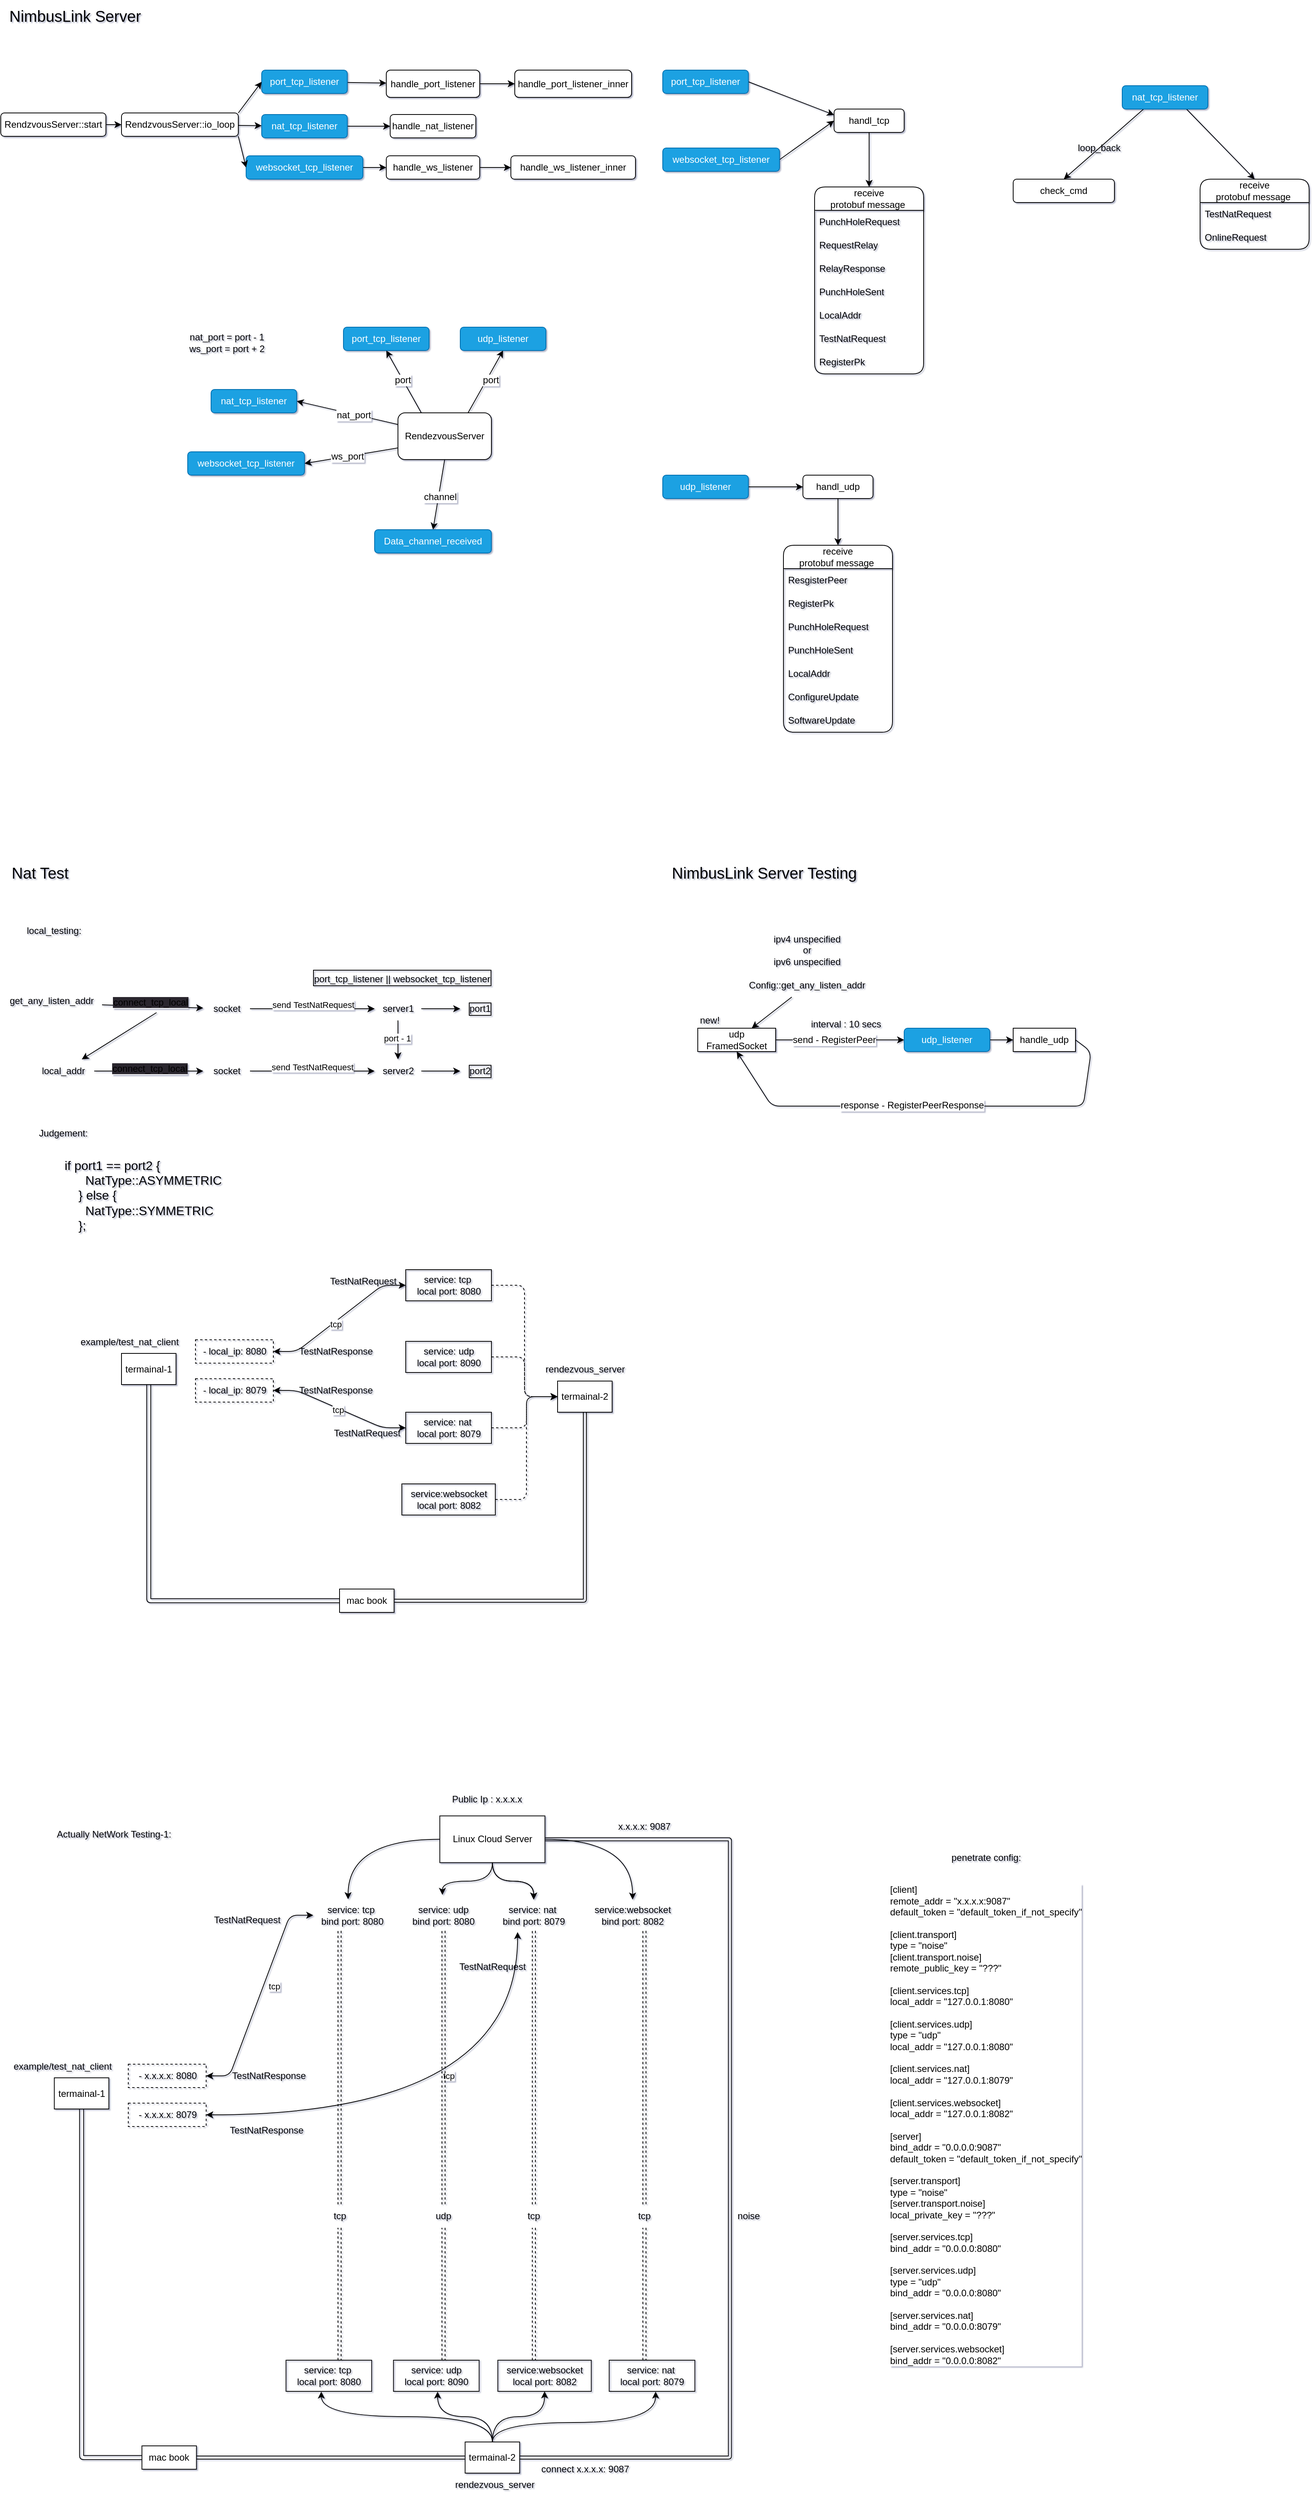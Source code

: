 <mxfile>
    <diagram id="CifqkpbgfaliPy87GQXu" name="Page-1">
        <mxGraphModel dx="602" dy="309" grid="1" gridSize="10" guides="1" tooltips="1" connect="1" arrows="1" fold="1" page="1" pageScale="1" pageWidth="850" pageHeight="1100" background="none" math="0" shadow="1">
            <root>
                <mxCell id="0"/>
                <mxCell id="1" parent="0"/>
                <mxCell id="72" style="edgeStyle=none;html=1;exitX=1;exitY=0.5;exitDx=0;exitDy=0;entryX=0;entryY=0.25;entryDx=0;entryDy=0;rounded=1;" parent="1" source="2" target="71" edge="1">
                    <mxGeometry relative="1" as="geometry"/>
                </mxCell>
                <mxCell id="2" value="port_tcp_listener" style="rounded=1;whiteSpace=wrap;html=1;fillColor=#1ba1e2;fontColor=#ffffff;strokeColor=#006EAF;" parent="1" vertex="1">
                    <mxGeometry x="850" y="90" width="110" height="30" as="geometry"/>
                </mxCell>
                <mxCell id="4" value="NimbusLink Server" style="text;html=1;align=center;verticalAlign=middle;resizable=0;points=[];autosize=1;strokeColor=none;fillColor=none;rounded=1;fontSize=20;" parent="1" vertex="1">
                    <mxGeometry width="190" height="40" as="geometry"/>
                </mxCell>
                <mxCell id="29" value="" style="edgeStyle=none;html=1;entryX=0.5;entryY=0;entryDx=0;entryDy=0;exitX=0.75;exitY=1;exitDx=0;exitDy=0;rounded=1;" parent="1" source="5" target="20" edge="1">
                    <mxGeometry relative="1" as="geometry">
                        <mxPoint x="1520" y="150" as="sourcePoint"/>
                    </mxGeometry>
                </mxCell>
                <mxCell id="103" style="edgeStyle=none;html=1;exitX=0.25;exitY=1;exitDx=0;exitDy=0;entryX=0.5;entryY=0;entryDx=0;entryDy=0;rounded=1;" parent="1" source="5" target="102" edge="1">
                    <mxGeometry relative="1" as="geometry"/>
                </mxCell>
                <mxCell id="5" value="nat_tcp_listener" style="rounded=1;whiteSpace=wrap;html=1;fillColor=#1ba1e2;fontColor=#ffffff;strokeColor=#006EAF;" parent="1" vertex="1">
                    <mxGeometry x="1440" y="110" width="110" height="30" as="geometry"/>
                </mxCell>
                <mxCell id="73" style="edgeStyle=none;html=1;exitX=1;exitY=0.5;exitDx=0;exitDy=0;entryX=0;entryY=0.5;entryDx=0;entryDy=0;rounded=1;" parent="1" source="6" target="71" edge="1">
                    <mxGeometry relative="1" as="geometry"/>
                </mxCell>
                <mxCell id="6" value="websocket_tcp_listener" style="rounded=1;whiteSpace=wrap;html=1;fillColor=#1ba1e2;fontColor=#ffffff;strokeColor=#006EAF;" parent="1" vertex="1">
                    <mxGeometry x="850" y="190" width="150" height="30" as="geometry"/>
                </mxCell>
                <mxCell id="20" value="receive&lt;br&gt;protobuf message&amp;nbsp;" style="swimlane;fontStyle=0;childLayout=stackLayout;horizontal=1;startSize=30;horizontalStack=0;resizeParent=1;resizeParentMax=0;resizeLast=0;collapsible=1;marginBottom=0;whiteSpace=wrap;html=1;rounded=1;" parent="1" vertex="1">
                    <mxGeometry x="1540" y="230" width="140" height="90" as="geometry"/>
                </mxCell>
                <mxCell id="21" value="TestNatRequest" style="text;strokeColor=none;fillColor=none;align=left;verticalAlign=middle;spacingLeft=4;spacingRight=4;overflow=hidden;points=[[0,0.5],[1,0.5]];portConstraint=eastwest;rotatable=0;whiteSpace=wrap;html=1;rounded=1;" parent="20" vertex="1">
                    <mxGeometry y="30" width="140" height="30" as="geometry"/>
                </mxCell>
                <mxCell id="22" value="OnlineRequest" style="text;strokeColor=none;fillColor=none;align=left;verticalAlign=middle;spacingLeft=4;spacingRight=4;overflow=hidden;points=[[0,0.5],[1,0.5]];portConstraint=eastwest;rotatable=0;whiteSpace=wrap;html=1;rounded=1;" parent="20" vertex="1">
                    <mxGeometry y="60" width="140" height="30" as="geometry"/>
                </mxCell>
                <mxCell id="34" value="" style="edgeStyle=none;html=1;rounded=1;" parent="1" source="32" target="33" edge="1">
                    <mxGeometry relative="1" as="geometry"/>
                </mxCell>
                <mxCell id="32" value="port_tcp_listener" style="rounded=1;whiteSpace=wrap;html=1;fillColor=#1ba1e2;fontColor=#ffffff;strokeColor=#006EAF;" parent="1" vertex="1">
                    <mxGeometry x="335" y="90" width="110" height="30" as="geometry"/>
                </mxCell>
                <mxCell id="52" value="" style="edgeStyle=none;html=1;fontSize=15;rounded=1;" parent="1" source="33" target="50" edge="1">
                    <mxGeometry relative="1" as="geometry"/>
                </mxCell>
                <mxCell id="33" value="handle_port_listener" style="whiteSpace=wrap;html=1;rounded=1;" parent="1" vertex="1">
                    <mxGeometry x="495" y="90" width="120" height="35" as="geometry"/>
                </mxCell>
                <mxCell id="42" style="edgeStyle=none;html=1;exitX=0;exitY=0.25;exitDx=0;exitDy=0;entryX=1;entryY=0.5;entryDx=0;entryDy=0;rounded=1;" parent="1" source="36" target="39" edge="1">
                    <mxGeometry relative="1" as="geometry"/>
                </mxCell>
                <mxCell id="148" value="nat_port" style="edgeLabel;html=1;align=center;verticalAlign=middle;resizable=0;points=[];fontSize=12;" parent="42" vertex="1" connectable="0">
                    <mxGeometry x="-0.12" y="1" relative="1" as="geometry">
                        <mxPoint as="offset"/>
                    </mxGeometry>
                </mxCell>
                <mxCell id="43" style="edgeStyle=none;html=1;exitX=0.25;exitY=0;exitDx=0;exitDy=0;entryX=0.5;entryY=1;entryDx=0;entryDy=0;rounded=1;" parent="1" source="36" target="37" edge="1">
                    <mxGeometry relative="1" as="geometry"/>
                </mxCell>
                <mxCell id="149" value="port" style="edgeLabel;html=1;align=center;verticalAlign=middle;resizable=0;points=[];fontSize=12;" parent="43" vertex="1" connectable="0">
                    <mxGeometry x="0.07" relative="1" as="geometry">
                        <mxPoint as="offset"/>
                    </mxGeometry>
                </mxCell>
                <mxCell id="44" style="edgeStyle=none;html=1;exitX=0;exitY=0.75;exitDx=0;exitDy=0;entryX=1;entryY=0.5;entryDx=0;entryDy=0;rounded=1;" parent="1" source="36" target="38" edge="1">
                    <mxGeometry relative="1" as="geometry"/>
                </mxCell>
                <mxCell id="150" value="ws_port" style="edgeLabel;html=1;align=center;verticalAlign=middle;resizable=0;points=[];fontSize=12;" parent="44" vertex="1" connectable="0">
                    <mxGeometry x="0.083" relative="1" as="geometry">
                        <mxPoint as="offset"/>
                    </mxGeometry>
                </mxCell>
                <mxCell id="45" style="edgeStyle=none;html=1;exitX=0.75;exitY=0;exitDx=0;exitDy=0;entryX=0.5;entryY=1;entryDx=0;entryDy=0;rounded=1;" parent="1" source="36" target="40" edge="1">
                    <mxGeometry relative="1" as="geometry"/>
                </mxCell>
                <mxCell id="151" value="port" style="edgeLabel;html=1;align=center;verticalAlign=middle;resizable=0;points=[];fontSize=12;" parent="45" vertex="1" connectable="0">
                    <mxGeometry x="0.115" y="-4" relative="1" as="geometry">
                        <mxPoint as="offset"/>
                    </mxGeometry>
                </mxCell>
                <mxCell id="46" style="edgeStyle=none;html=1;exitX=0.5;exitY=1;exitDx=0;exitDy=0;entryX=0.5;entryY=0;entryDx=0;entryDy=0;rounded=1;" parent="1" source="36" target="41" edge="1">
                    <mxGeometry relative="1" as="geometry"/>
                </mxCell>
                <mxCell id="152" value="channel" style="edgeLabel;html=1;align=center;verticalAlign=middle;resizable=0;points=[];fontSize=12;" parent="46" vertex="1" connectable="0">
                    <mxGeometry x="0.05" y="2" relative="1" as="geometry">
                        <mxPoint as="offset"/>
                    </mxGeometry>
                </mxCell>
                <mxCell id="36" value="RendezvousServer" style="whiteSpace=wrap;html=1;rounded=1;" parent="1" vertex="1">
                    <mxGeometry x="510" y="530" width="120" height="60" as="geometry"/>
                </mxCell>
                <mxCell id="37" value="port_tcp_listener" style="rounded=1;whiteSpace=wrap;html=1;fillColor=#1ba1e2;fontColor=#ffffff;strokeColor=#006EAF;" parent="1" vertex="1">
                    <mxGeometry x="440" y="420" width="110" height="30" as="geometry"/>
                </mxCell>
                <mxCell id="38" value="websocket_tcp_listener" style="rounded=1;whiteSpace=wrap;html=1;fillColor=#1ba1e2;fontColor=#ffffff;strokeColor=#006EAF;" parent="1" vertex="1">
                    <mxGeometry x="240" y="580" width="150" height="30" as="geometry"/>
                </mxCell>
                <mxCell id="39" value="nat_tcp_listener" style="rounded=1;whiteSpace=wrap;html=1;fillColor=#1ba1e2;fontColor=#ffffff;strokeColor=#006EAF;" parent="1" vertex="1">
                    <mxGeometry x="270" y="500" width="110" height="30" as="geometry"/>
                </mxCell>
                <mxCell id="40" value="udp_listener" style="rounded=1;whiteSpace=wrap;html=1;fillColor=#1ba1e2;fontColor=#ffffff;strokeColor=#006EAF;" parent="1" vertex="1">
                    <mxGeometry x="590" y="420" width="110" height="30" as="geometry"/>
                </mxCell>
                <mxCell id="41" value="Data_channel_received" style="whiteSpace=wrap;html=1;fillColor=#1ba1e2;fontColor=#ffffff;strokeColor=#006EAF;rounded=1;" parent="1" vertex="1">
                    <mxGeometry x="480" y="680" width="150" height="30" as="geometry"/>
                </mxCell>
                <mxCell id="50" value="handle_port_listener_inner" style="whiteSpace=wrap;html=1;rounded=1;" parent="1" vertex="1">
                    <mxGeometry x="660" y="90" width="150" height="35" as="geometry"/>
                </mxCell>
                <mxCell id="69" value="" style="edgeStyle=none;html=1;rounded=1;" parent="1" source="55" target="67" edge="1">
                    <mxGeometry relative="1" as="geometry"/>
                </mxCell>
                <mxCell id="55" value="websocket_tcp_listener" style="rounded=1;whiteSpace=wrap;html=1;fillColor=#1ba1e2;fontColor=#ffffff;strokeColor=#006EAF;" parent="1" vertex="1">
                    <mxGeometry x="315" y="200" width="150" height="30" as="geometry"/>
                </mxCell>
                <mxCell id="66" value="" style="edgeStyle=none;html=1;rounded=1;" parent="1" source="56" target="65" edge="1">
                    <mxGeometry relative="1" as="geometry"/>
                </mxCell>
                <mxCell id="56" value="nat_tcp_listener" style="rounded=1;whiteSpace=wrap;html=1;fillColor=#1ba1e2;fontColor=#ffffff;strokeColor=#006EAF;" parent="1" vertex="1">
                    <mxGeometry x="335" y="147" width="110" height="30" as="geometry"/>
                </mxCell>
                <mxCell id="60" value="" style="edgeStyle=none;html=1;rounded=1;" parent="1" source="57" target="56" edge="1">
                    <mxGeometry relative="1" as="geometry"/>
                </mxCell>
                <mxCell id="62" style="edgeStyle=none;html=1;exitX=1;exitY=0;exitDx=0;exitDy=0;entryX=0;entryY=0.5;entryDx=0;entryDy=0;rounded=1;" parent="1" source="57" target="32" edge="1">
                    <mxGeometry relative="1" as="geometry"/>
                </mxCell>
                <mxCell id="63" style="edgeStyle=none;html=1;exitX=1;exitY=1;exitDx=0;exitDy=0;entryX=0;entryY=0.5;entryDx=0;entryDy=0;rounded=1;" parent="1" source="57" target="55" edge="1">
                    <mxGeometry relative="1" as="geometry"/>
                </mxCell>
                <mxCell id="57" value="RendzvousServer::io_loop" style="rounded=1;whiteSpace=wrap;html=1;" parent="1" vertex="1">
                    <mxGeometry x="155" y="145" width="150" height="30" as="geometry"/>
                </mxCell>
                <mxCell id="59" value="" style="edgeStyle=none;html=1;rounded=1;" parent="1" source="58" target="57" edge="1">
                    <mxGeometry relative="1" as="geometry"/>
                </mxCell>
                <mxCell id="58" value="RendzvousServer::start" style="rounded=1;whiteSpace=wrap;html=1;" parent="1" vertex="1">
                    <mxGeometry y="145" width="135" height="30" as="geometry"/>
                </mxCell>
                <mxCell id="65" value="handle_nat_listener" style="rounded=1;whiteSpace=wrap;html=1;" parent="1" vertex="1">
                    <mxGeometry x="500" y="147" width="110" height="30" as="geometry"/>
                </mxCell>
                <mxCell id="70" value="" style="edgeStyle=none;html=1;rounded=1;" parent="1" source="67" target="68" edge="1">
                    <mxGeometry relative="1" as="geometry"/>
                </mxCell>
                <mxCell id="67" value="handle_ws_listener" style="rounded=1;whiteSpace=wrap;html=1;" parent="1" vertex="1">
                    <mxGeometry x="495" y="200" width="120" height="30" as="geometry"/>
                </mxCell>
                <mxCell id="68" value="handle_ws_listener_inner" style="rounded=1;whiteSpace=wrap;html=1;" parent="1" vertex="1">
                    <mxGeometry x="655" y="200" width="160" height="30" as="geometry"/>
                </mxCell>
                <mxCell id="78" value="" style="edgeStyle=none;html=1;entryX=0.5;entryY=0;entryDx=0;entryDy=0;rounded=1;" parent="1" source="71" target="74" edge="1">
                    <mxGeometry relative="1" as="geometry"/>
                </mxCell>
                <mxCell id="71" value="handl_tcp" style="whiteSpace=wrap;html=1;rounded=1;" parent="1" vertex="1">
                    <mxGeometry x="1070" y="140" width="90" height="30" as="geometry"/>
                </mxCell>
                <mxCell id="74" value="receive &lt;br&gt;protobuf message&amp;nbsp;" style="swimlane;fontStyle=0;childLayout=stackLayout;horizontal=1;startSize=30;horizontalStack=0;resizeParent=1;resizeParentMax=0;resizeLast=0;collapsible=1;marginBottom=0;whiteSpace=wrap;html=1;rounded=1;" parent="1" vertex="1">
                    <mxGeometry x="1045" y="240" width="140" height="240" as="geometry">
                        <mxRectangle x="335" y="120" width="140" height="30" as="alternateBounds"/>
                    </mxGeometry>
                </mxCell>
                <mxCell id="75" value="PunchHoleRequest" style="text;strokeColor=none;fillColor=none;align=left;verticalAlign=middle;spacingLeft=4;spacingRight=4;overflow=hidden;points=[[0,0.5],[1,0.5]];portConstraint=eastwest;rotatable=0;whiteSpace=wrap;html=1;rounded=1;" parent="74" vertex="1">
                    <mxGeometry y="30" width="140" height="30" as="geometry"/>
                </mxCell>
                <mxCell id="76" value="RequestRelay" style="text;strokeColor=none;fillColor=none;align=left;verticalAlign=middle;spacingLeft=4;spacingRight=4;overflow=hidden;points=[[0,0.5],[1,0.5]];portConstraint=eastwest;rotatable=0;whiteSpace=wrap;html=1;rounded=1;" parent="74" vertex="1">
                    <mxGeometry y="60" width="140" height="30" as="geometry"/>
                </mxCell>
                <mxCell id="77" value="RelayResponse" style="text;strokeColor=none;fillColor=none;align=left;verticalAlign=middle;spacingLeft=4;spacingRight=4;overflow=hidden;points=[[0,0.5],[1,0.5]];portConstraint=eastwest;rotatable=0;whiteSpace=wrap;html=1;rounded=1;" parent="74" vertex="1">
                    <mxGeometry y="90" width="140" height="30" as="geometry"/>
                </mxCell>
                <mxCell id="88" value="PunchHoleSent" style="text;strokeColor=none;fillColor=none;align=left;verticalAlign=middle;spacingLeft=4;spacingRight=4;overflow=hidden;points=[[0,0.5],[1,0.5]];portConstraint=eastwest;rotatable=0;whiteSpace=wrap;html=1;rounded=1;" parent="74" vertex="1">
                    <mxGeometry y="120" width="140" height="30" as="geometry"/>
                </mxCell>
                <mxCell id="89" value="LocalAddr" style="text;strokeColor=none;fillColor=none;align=left;verticalAlign=middle;spacingLeft=4;spacingRight=4;overflow=hidden;points=[[0,0.5],[1,0.5]];portConstraint=eastwest;rotatable=0;whiteSpace=wrap;html=1;rounded=1;" parent="74" vertex="1">
                    <mxGeometry y="150" width="140" height="30" as="geometry"/>
                </mxCell>
                <mxCell id="90" value="TestNatRequest" style="text;strokeColor=none;fillColor=none;align=left;verticalAlign=middle;spacingLeft=4;spacingRight=4;overflow=hidden;points=[[0,0.5],[1,0.5]];portConstraint=eastwest;rotatable=0;whiteSpace=wrap;html=1;rounded=1;" parent="74" vertex="1">
                    <mxGeometry y="180" width="140" height="30" as="geometry"/>
                </mxCell>
                <mxCell id="91" value="RegisterPk" style="text;strokeColor=none;fillColor=none;align=left;verticalAlign=middle;spacingLeft=4;spacingRight=4;overflow=hidden;points=[[0,0.5],[1,0.5]];portConstraint=eastwest;rotatable=0;whiteSpace=wrap;html=1;rounded=1;" parent="74" vertex="1">
                    <mxGeometry y="210" width="140" height="30" as="geometry"/>
                </mxCell>
                <mxCell id="94" value="" style="edgeStyle=none;html=1;rounded=1;" parent="1" source="92" target="93" edge="1">
                    <mxGeometry relative="1" as="geometry"/>
                </mxCell>
                <mxCell id="92" value="udp_listener" style="rounded=1;whiteSpace=wrap;html=1;fillColor=#1ba1e2;fontColor=#ffffff;strokeColor=#006EAF;" parent="1" vertex="1">
                    <mxGeometry x="850" y="610" width="110" height="30" as="geometry"/>
                </mxCell>
                <mxCell id="117" style="edgeStyle=none;html=1;exitX=0.5;exitY=1;exitDx=0;exitDy=0;entryX=0.5;entryY=0;entryDx=0;entryDy=0;rounded=1;" parent="1" source="93" target="104" edge="1">
                    <mxGeometry relative="1" as="geometry"/>
                </mxCell>
                <mxCell id="93" value="handl_udp" style="whiteSpace=wrap;html=1;rounded=1;" parent="1" vertex="1">
                    <mxGeometry x="1030" y="610" width="90" height="30" as="geometry"/>
                </mxCell>
                <mxCell id="97" value="loop_back" style="text;html=1;align=center;verticalAlign=middle;resizable=0;points=[];autosize=1;strokeColor=none;fillColor=none;rounded=1;" parent="1" vertex="1">
                    <mxGeometry x="1370" y="175" width="80" height="30" as="geometry"/>
                </mxCell>
                <mxCell id="102" value="check_cmd" style="whiteSpace=wrap;html=1;rounded=1;" parent="1" vertex="1">
                    <mxGeometry x="1300" y="230" width="130" height="30" as="geometry"/>
                </mxCell>
                <mxCell id="104" value="receive &lt;br&gt;protobuf message&amp;nbsp;" style="swimlane;fontStyle=0;childLayout=stackLayout;horizontal=1;startSize=30;horizontalStack=0;resizeParent=1;resizeParentMax=0;resizeLast=0;collapsible=1;marginBottom=0;whiteSpace=wrap;html=1;rounded=1;" parent="1" vertex="1">
                    <mxGeometry x="1005" y="700" width="140" height="240" as="geometry"/>
                </mxCell>
                <mxCell id="105" value="ResgisterPeer" style="text;strokeColor=none;fillColor=none;align=left;verticalAlign=middle;spacingLeft=4;spacingRight=4;overflow=hidden;points=[[0,0.5],[1,0.5]];portConstraint=eastwest;rotatable=0;whiteSpace=wrap;html=1;rounded=1;" parent="104" vertex="1">
                    <mxGeometry y="30" width="140" height="30" as="geometry"/>
                </mxCell>
                <mxCell id="106" value="RegisterPk" style="text;strokeColor=none;fillColor=none;align=left;verticalAlign=middle;spacingLeft=4;spacingRight=4;overflow=hidden;points=[[0,0.5],[1,0.5]];portConstraint=eastwest;rotatable=0;whiteSpace=wrap;html=1;rounded=1;" parent="104" vertex="1">
                    <mxGeometry y="60" width="140" height="30" as="geometry"/>
                </mxCell>
                <mxCell id="107" value="PunchHoleRequest" style="text;strokeColor=none;fillColor=none;align=left;verticalAlign=middle;spacingLeft=4;spacingRight=4;overflow=hidden;points=[[0,0.5],[1,0.5]];portConstraint=eastwest;rotatable=0;whiteSpace=wrap;html=1;rounded=1;" parent="104" vertex="1">
                    <mxGeometry y="90" width="140" height="30" as="geometry"/>
                </mxCell>
                <mxCell id="108" value="PunchHoleSent" style="text;strokeColor=none;fillColor=none;align=left;verticalAlign=middle;spacingLeft=4;spacingRight=4;overflow=hidden;points=[[0,0.5],[1,0.5]];portConstraint=eastwest;rotatable=0;whiteSpace=wrap;html=1;rounded=1;" parent="104" vertex="1">
                    <mxGeometry y="120" width="140" height="30" as="geometry"/>
                </mxCell>
                <mxCell id="109" value="LocalAddr" style="text;strokeColor=none;fillColor=none;align=left;verticalAlign=middle;spacingLeft=4;spacingRight=4;overflow=hidden;points=[[0,0.5],[1,0.5]];portConstraint=eastwest;rotatable=0;whiteSpace=wrap;html=1;rounded=1;" parent="104" vertex="1">
                    <mxGeometry y="150" width="140" height="30" as="geometry"/>
                </mxCell>
                <mxCell id="110" value="ConfigureUpdate" style="text;strokeColor=none;fillColor=none;align=left;verticalAlign=middle;spacingLeft=4;spacingRight=4;overflow=hidden;points=[[0,0.5],[1,0.5]];portConstraint=eastwest;rotatable=0;whiteSpace=wrap;html=1;rounded=1;" parent="104" vertex="1">
                    <mxGeometry y="180" width="140" height="30" as="geometry"/>
                </mxCell>
                <mxCell id="111" value="SoftwareUpdate" style="text;strokeColor=none;fillColor=none;align=left;verticalAlign=middle;spacingLeft=4;spacingRight=4;overflow=hidden;points=[[0,0.5],[1,0.5]];portConstraint=eastwest;rotatable=0;whiteSpace=wrap;html=1;rounded=1;" parent="104" vertex="1">
                    <mxGeometry y="210" width="140" height="30" as="geometry"/>
                </mxCell>
                <mxCell id="118" value="Nat Test" style="text;html=1;align=center;verticalAlign=middle;resizable=0;points=[];autosize=1;strokeColor=none;fillColor=none;fontSize=20;" parent="1" vertex="1">
                    <mxGeometry y="1100" width="100" height="40" as="geometry"/>
                </mxCell>
                <mxCell id="119" value="NimbusLink Server Testing" style="text;html=1;align=center;verticalAlign=middle;resizable=0;points=[];autosize=1;strokeColor=none;fillColor=none;fontSize=20;" parent="1" vertex="1">
                    <mxGeometry x="850" y="1100" width="260" height="40" as="geometry"/>
                </mxCell>
                <mxCell id="137" style="edgeStyle=none;html=1;entryX=0.5;entryY=1;entryDx=0;entryDy=0;fontSize=12;exitX=1;exitY=0.5;exitDx=0;exitDy=0;" parent="1" source="142" target="121" edge="1">
                    <mxGeometry relative="1" as="geometry">
                        <mxPoint x="1360" y="1350" as="sourcePoint"/>
                        <Array as="points">
                            <mxPoint x="1400" y="1350"/>
                            <mxPoint x="1390" y="1420"/>
                            <mxPoint x="1260" y="1420"/>
                            <mxPoint x="990" y="1420"/>
                        </Array>
                    </mxGeometry>
                </mxCell>
                <mxCell id="141" value="response - RegisterPeerResponse" style="edgeLabel;html=1;align=center;verticalAlign=middle;resizable=0;points=[];fontSize=12;" parent="137" vertex="1" connectable="0">
                    <mxGeometry x="0.398" y="-1" relative="1" as="geometry">
                        <mxPoint x="89" as="offset"/>
                    </mxGeometry>
                </mxCell>
                <mxCell id="143" value="" style="edgeStyle=none;html=1;fontSize=12;exitX=1;exitY=0.5;exitDx=0;exitDy=0;" parent="1" source="154" target="142" edge="1">
                    <mxGeometry relative="1" as="geometry">
                        <mxPoint x="1270" y="1335" as="sourcePoint"/>
                    </mxGeometry>
                </mxCell>
                <mxCell id="132" value="" style="edgeStyle=none;html=1;fontSize=12;entryX=0;entryY=0.5;entryDx=0;entryDy=0;" parent="1" source="121" edge="1">
                    <mxGeometry relative="1" as="geometry">
                        <mxPoint x="1160" y="1335" as="targetPoint"/>
                    </mxGeometry>
                </mxCell>
                <mxCell id="136" value="send - RegisterPeer" style="edgeLabel;html=1;align=center;verticalAlign=middle;resizable=0;points=[];fontSize=12;" parent="132" vertex="1" connectable="0">
                    <mxGeometry x="-0.358" y="-2" relative="1" as="geometry">
                        <mxPoint x="22" y="-2" as="offset"/>
                    </mxGeometry>
                </mxCell>
                <mxCell id="121" value="udp FramedSocket" style="whiteSpace=wrap;html=1;fontSize=12;" parent="1" vertex="1">
                    <mxGeometry x="895" y="1320" width="100" height="30" as="geometry"/>
                </mxCell>
                <mxCell id="127" value="" style="edgeStyle=none;html=1;fontSize=12;" parent="1" source="122" target="121" edge="1">
                    <mxGeometry relative="1" as="geometry"/>
                </mxCell>
                <mxCell id="122" value="Config::get_any_listen_addr" style="text;html=1;align=center;verticalAlign=middle;resizable=0;points=[];autosize=1;strokeColor=none;fillColor=none;fontSize=12;" parent="1" vertex="1">
                    <mxGeometry x="950" y="1250" width="170" height="30" as="geometry"/>
                </mxCell>
                <mxCell id="140" value="interval : 10 secs" style="text;html=1;align=center;verticalAlign=middle;resizable=0;points=[];autosize=1;strokeColor=none;fillColor=none;fontSize=12;" parent="1" vertex="1">
                    <mxGeometry x="1030" y="1300" width="110" height="30" as="geometry"/>
                </mxCell>
                <mxCell id="142" value="handle_udp" style="whiteSpace=wrap;html=1;fontSize=12;" parent="1" vertex="1">
                    <mxGeometry x="1300" y="1320" width="80" height="30" as="geometry"/>
                </mxCell>
                <mxCell id="153" value="nat_port = port - 1&lt;br&gt;ws_port = port + 2" style="text;html=1;align=center;verticalAlign=middle;resizable=0;points=[];autosize=1;strokeColor=none;fillColor=none;fontSize=12;" parent="1" vertex="1">
                    <mxGeometry x="230" y="420" width="120" height="40" as="geometry"/>
                </mxCell>
                <mxCell id="154" value="udp_listener" style="rounded=1;whiteSpace=wrap;html=1;fillColor=#1ba1e2;fontColor=#ffffff;strokeColor=#006EAF;fontSize=12;" parent="1" vertex="1">
                    <mxGeometry x="1160" y="1320.0" width="110" height="30" as="geometry"/>
                </mxCell>
                <mxCell id="155" value="new!" style="text;html=1;align=center;verticalAlign=middle;resizable=0;points=[];autosize=1;strokeColor=none;fillColor=none;fontSize=12;" parent="1" vertex="1">
                    <mxGeometry x="885" y="1295" width="50" height="30" as="geometry"/>
                </mxCell>
                <mxCell id="156" value="ipv4 unspecified&lt;br&gt;or&lt;br&gt;ipv6 unspecified" style="text;html=1;align=center;verticalAlign=middle;resizable=0;points=[];autosize=1;strokeColor=none;fillColor=none;fontSize=12;" parent="1" vertex="1">
                    <mxGeometry x="980" y="1190" width="110" height="60" as="geometry"/>
                </mxCell>
                <mxCell id="160" value="" style="edgeStyle=none;html=1;" parent="1" source="157" target="158" edge="1">
                    <mxGeometry relative="1" as="geometry"/>
                </mxCell>
                <mxCell id="161" value="port - 1" style="edgeLabel;html=1;align=center;verticalAlign=middle;resizable=0;points=[];" parent="160" vertex="1" connectable="0">
                    <mxGeometry x="-0.1" y="-1" relative="1" as="geometry">
                        <mxPoint as="offset"/>
                    </mxGeometry>
                </mxCell>
                <mxCell id="165" value="" style="edgeStyle=none;html=1;" parent="1" target="164" edge="1">
                    <mxGeometry relative="1" as="geometry">
                        <mxPoint x="130" y="1290" as="sourcePoint"/>
                    </mxGeometry>
                </mxCell>
                <mxCell id="167" value="&lt;span style=&quot;font-size: 12px; background-color: rgb(42, 37, 47);&quot;&gt;connect_tcp_local&lt;/span&gt;" style="edgeLabel;html=1;align=center;verticalAlign=middle;resizable=0;points=[];" parent="165" vertex="1" connectable="0">
                    <mxGeometry x="-0.2" y="2" relative="1" as="geometry">
                        <mxPoint x="10" y="-3" as="offset"/>
                    </mxGeometry>
                </mxCell>
                <mxCell id="181" value="" style="edgeStyle=none;html=1;" parent="1" source="157" target="179" edge="1">
                    <mxGeometry relative="1" as="geometry"/>
                </mxCell>
                <mxCell id="157" value="server1" style="text;html=1;align=center;verticalAlign=middle;resizable=0;points=[];autosize=1;strokeColor=none;fillColor=none;" parent="1" vertex="1">
                    <mxGeometry x="480" y="1280" width="60" height="30" as="geometry"/>
                </mxCell>
                <mxCell id="168" value="" style="edgeStyle=none;html=1;entryX=0;entryY=0.5;entryDx=0;entryDy=0;entryPerimeter=0;" parent="1" target="172" edge="1">
                    <mxGeometry relative="1" as="geometry">
                        <mxPoint x="120" y="1375" as="sourcePoint"/>
                        <mxPoint x="280" y="1365" as="targetPoint"/>
                    </mxGeometry>
                </mxCell>
                <mxCell id="169" value="&lt;span style=&quot;font-size: 12px; background-color: rgb(42, 37, 47);&quot;&gt;connect_tcp_local&lt;/span&gt;" style="edgeLabel;html=1;align=center;verticalAlign=middle;resizable=0;points=[];" parent="168" vertex="1" connectable="0">
                    <mxGeometry x="0.009" y="2" relative="1" as="geometry">
                        <mxPoint y="-1" as="offset"/>
                    </mxGeometry>
                </mxCell>
                <mxCell id="182" value="" style="edgeStyle=none;html=1;" parent="1" source="158" target="180" edge="1">
                    <mxGeometry relative="1" as="geometry"/>
                </mxCell>
                <mxCell id="158" value="server2" style="text;html=1;align=center;verticalAlign=middle;resizable=0;points=[];autosize=1;strokeColor=none;fillColor=none;" parent="1" vertex="1">
                    <mxGeometry x="480" y="1360" width="60" height="30" as="geometry"/>
                </mxCell>
                <mxCell id="162" value="local_addr" style="text;html=1;align=center;verticalAlign=middle;resizable=0;points=[];autosize=1;strokeColor=none;fillColor=none;" parent="1" vertex="1">
                    <mxGeometry x="40" y="1360" width="80" height="30" as="geometry"/>
                </mxCell>
                <mxCell id="174" value="" style="edgeStyle=none;html=1;" parent="1" source="164" target="157" edge="1">
                    <mxGeometry relative="1" as="geometry"/>
                </mxCell>
                <mxCell id="176" value="" style="edgeStyle=none;html=1;" parent="1" source="164" target="157" edge="1">
                    <mxGeometry relative="1" as="geometry"/>
                </mxCell>
                <mxCell id="177" value="send&amp;nbsp;TestNatRequest" style="edgeLabel;html=1;align=center;verticalAlign=middle;resizable=0;points=[];" parent="176" vertex="1" connectable="0">
                    <mxGeometry x="-0.059" y="-1" relative="1" as="geometry">
                        <mxPoint x="5" y="-6" as="offset"/>
                    </mxGeometry>
                </mxCell>
                <mxCell id="164" value="socket" style="text;html=1;align=center;verticalAlign=middle;resizable=0;points=[];autosize=1;strokeColor=none;fillColor=none;" parent="1" vertex="1">
                    <mxGeometry x="260" y="1280" width="60" height="30" as="geometry"/>
                </mxCell>
                <mxCell id="170" value="get_any_listen_addr" style="text;html=1;align=center;verticalAlign=middle;resizable=0;points=[];autosize=1;strokeColor=none;fillColor=none;" parent="1" vertex="1">
                    <mxGeometry y="1270" width="130" height="30" as="geometry"/>
                </mxCell>
                <mxCell id="175" value="" style="edgeStyle=none;html=1;" parent="1" source="172" target="158" edge="1">
                    <mxGeometry relative="1" as="geometry"/>
                </mxCell>
                <mxCell id="178" value="send&amp;nbsp;TestNatRequest" style="edgeLabel;html=1;align=center;verticalAlign=middle;resizable=0;points=[];" parent="175" vertex="1" connectable="0">
                    <mxGeometry x="-0.113" y="-2" relative="1" as="geometry">
                        <mxPoint x="9" y="-7" as="offset"/>
                    </mxGeometry>
                </mxCell>
                <mxCell id="172" value="socket" style="text;html=1;align=center;verticalAlign=middle;resizable=0;points=[];autosize=1;strokeColor=none;fillColor=none;" parent="1" vertex="1">
                    <mxGeometry x="260" y="1360" width="60" height="30" as="geometry"/>
                </mxCell>
                <mxCell id="179" value="port1" style="text;html=1;align=center;verticalAlign=middle;resizable=0;points=[];autosize=1;strokeColor=none;fillColor=none;labelBorderColor=default;" parent="1" vertex="1">
                    <mxGeometry x="590" y="1280" width="50" height="30" as="geometry"/>
                </mxCell>
                <mxCell id="180" value="port2" style="text;html=1;align=center;verticalAlign=middle;resizable=0;points=[];autosize=1;strokeColor=none;fillColor=none;labelBorderColor=default;" parent="1" vertex="1">
                    <mxGeometry x="590" y="1360" width="50" height="30" as="geometry"/>
                </mxCell>
                <mxCell id="183" value="Judgement:" style="text;html=1;align=center;verticalAlign=middle;resizable=0;points=[];autosize=1;strokeColor=none;fillColor=none;" parent="1" vertex="1">
                    <mxGeometry x="35" y="1440" width="90" height="30" as="geometry"/>
                </mxCell>
                <mxCell id="184" value="if port1 == port2 {&lt;br&gt;&amp;nbsp; &amp;nbsp; &amp;nbsp; NatType::ASYMMETRIC&lt;br&gt;&amp;nbsp; &amp;nbsp; } else {&lt;br&gt;&amp;nbsp; &amp;nbsp; &amp;nbsp; NatType::SYMMETRIC&lt;br&gt;&amp;nbsp; &amp;nbsp; };" style="text;whiteSpace=wrap;html=1;align=left;fontSize=16;" parent="1" vertex="1">
                    <mxGeometry x="80" y="1480" width="230" height="120" as="geometry"/>
                </mxCell>
                <mxCell id="185" value="&lt;font style=&quot;font-size: 12px;&quot;&gt;port_tcp_listener || websocket_tcp_listener&lt;/font&gt;" style="text;html=1;align=center;verticalAlign=middle;resizable=0;points=[];autosize=1;strokeColor=none;fillColor=none;fontSize=16;fontStyle=0;labelBorderColor=default;labelBackgroundColor=none;" parent="1" vertex="1">
                    <mxGeometry x="390" y="1240" width="250" height="30" as="geometry"/>
                </mxCell>
                <mxCell id="186" value="" style="endArrow=classic;html=1;fontSize=12;" parent="1" target="162" edge="1">
                    <mxGeometry width="50" height="50" relative="1" as="geometry">
                        <mxPoint x="200" y="1300" as="sourcePoint"/>
                        <mxPoint x="270" y="1300" as="targetPoint"/>
                    </mxGeometry>
                </mxCell>
                <mxCell id="188" value="local_testing:" style="text;html=1;align=center;verticalAlign=middle;resizable=0;points=[];autosize=1;strokeColor=none;fillColor=none;" parent="1" vertex="1">
                    <mxGeometry x="22.5" y="1180" width="90" height="30" as="geometry"/>
                </mxCell>
                <mxCell id="189" value="Actually NetWork Testing-1:" style="text;html=1;align=center;verticalAlign=middle;resizable=0;points=[];autosize=1;strokeColor=none;fillColor=none;" parent="1" vertex="1">
                    <mxGeometry x="60" y="2340" width="170" height="30" as="geometry"/>
                </mxCell>
                <mxCell id="220" style="edgeStyle=elbowEdgeStyle;html=1;exitX=0;exitY=0.5;exitDx=0;exitDy=0;shape=link;width=5.2;entryX=0.5;entryY=1;entryDx=0;entryDy=0;" edge="1" parent="1" source="190" target="191">
                    <mxGeometry relative="1" as="geometry">
                        <mxPoint x="188" y="1778" as="targetPoint"/>
                        <Array as="points">
                            <mxPoint x="190" y="1830"/>
                            <mxPoint x="190" y="1830"/>
                        </Array>
                    </mxGeometry>
                </mxCell>
                <mxCell id="222" style="edgeStyle=elbowEdgeStyle;html=1;exitX=1;exitY=0.5;exitDx=0;exitDy=0;entryX=0.5;entryY=1;entryDx=0;entryDy=0;shape=link;" edge="1" parent="1" source="190" target="192">
                    <mxGeometry relative="1" as="geometry">
                        <Array as="points">
                            <mxPoint x="750" y="1910"/>
                        </Array>
                    </mxGeometry>
                </mxCell>
                <mxCell id="190" value="mac book" style="whiteSpace=wrap;html=1;" parent="1" vertex="1">
                    <mxGeometry x="435" y="2040" width="70" height="30" as="geometry"/>
                </mxCell>
                <mxCell id="191" value="termainal-1" style="whiteSpace=wrap;html=1;" parent="1" vertex="1">
                    <mxGeometry x="155" y="1737.5" width="70" height="40" as="geometry"/>
                </mxCell>
                <mxCell id="192" value="termainal-2" style="whiteSpace=wrap;html=1;" parent="1" vertex="1">
                    <mxGeometry x="715" y="1773" width="70" height="40" as="geometry"/>
                </mxCell>
                <mxCell id="195" value="example/test_nat_client" style="text;html=1;align=center;verticalAlign=middle;resizable=0;points=[];autosize=1;strokeColor=none;fillColor=none;" parent="1" vertex="1">
                    <mxGeometry x="90" y="1707.5" width="150" height="30" as="geometry"/>
                </mxCell>
                <mxCell id="196" value="rendezvous_server" style="text;html=1;align=center;verticalAlign=middle;resizable=0;points=[];autosize=1;strokeColor=none;fillColor=none;" parent="1" vertex="1">
                    <mxGeometry x="685" y="1743" width="130" height="30" as="geometry"/>
                </mxCell>
                <mxCell id="284" value="" style="edgeStyle=orthogonalEdgeStyle;curved=1;html=1;startArrow=none;startFill=0;" edge="1" parent="1" source="197" target="227">
                    <mxGeometry relative="1" as="geometry"/>
                </mxCell>
                <mxCell id="285" value="" style="edgeStyle=orthogonalEdgeStyle;curved=1;html=1;startArrow=none;startFill=0;" edge="1" parent="1" source="197" target="227">
                    <mxGeometry relative="1" as="geometry">
                        <Array as="points">
                            <mxPoint x="631.25" y="2415"/>
                            <mxPoint x="684.25" y="2415"/>
                        </Array>
                    </mxGeometry>
                </mxCell>
                <mxCell id="286" style="edgeStyle=orthogonalEdgeStyle;curved=1;html=1;entryX=0.488;entryY=-0.152;entryDx=0;entryDy=0;entryPerimeter=0;startArrow=none;startFill=0;" edge="1" parent="1" source="197" target="203">
                    <mxGeometry relative="1" as="geometry"/>
                </mxCell>
                <mxCell id="287" style="edgeStyle=orthogonalEdgeStyle;curved=1;html=1;entryX=0.447;entryY=-0.013;entryDx=0;entryDy=0;entryPerimeter=0;startArrow=none;startFill=0;" edge="1" parent="1" source="197" target="202">
                    <mxGeometry relative="1" as="geometry"/>
                </mxCell>
                <mxCell id="288" style="edgeStyle=orthogonalEdgeStyle;curved=1;html=1;startArrow=none;startFill=0;" edge="1" parent="1" source="197" target="228">
                    <mxGeometry relative="1" as="geometry"/>
                </mxCell>
                <mxCell id="197" value="Linux Cloud Server" style="whiteSpace=wrap;html=1;" parent="1" vertex="1">
                    <mxGeometry x="563.75" y="2331.25" width="135" height="60" as="geometry"/>
                </mxCell>
                <mxCell id="198" value="penetrate config:" style="text;html=1;align=center;verticalAlign=middle;resizable=0;points=[];autosize=1;strokeColor=none;fillColor=none;" vertex="1" parent="1">
                    <mxGeometry x="1210" y="2370" width="110" height="30" as="geometry"/>
                </mxCell>
                <mxCell id="277" value="" style="edgeStyle=elbowEdgeStyle;shape=link;html=1;dashed=1;startArrow=none;startFill=0;" edge="1" parent="1" source="293" target="262">
                    <mxGeometry relative="1" as="geometry"/>
                </mxCell>
                <mxCell id="202" value="service: tcp&amp;nbsp;&lt;br&gt;bind port: 8080" style="text;html=1;align=center;verticalAlign=middle;resizable=0;points=[];autosize=1;strokeColor=none;fillColor=none;" vertex="1" parent="1">
                    <mxGeometry x="401.25" y="2438.75" width="100" height="40" as="geometry"/>
                </mxCell>
                <mxCell id="276" value="" style="edgeStyle=elbowEdgeStyle;shape=link;html=1;dashed=1;startArrow=none;startFill=0;" edge="1" parent="1" source="299" target="264">
                    <mxGeometry relative="1" as="geometry"/>
                </mxCell>
                <mxCell id="203" value="service: udp&lt;br&gt;bind port: 8080" style="text;html=1;align=center;verticalAlign=middle;resizable=0;points=[];autosize=1;strokeColor=none;fillColor=none;" vertex="1" parent="1">
                    <mxGeometry x="518.25" y="2438.75" width="100" height="40" as="geometry"/>
                </mxCell>
                <mxCell id="204" value="x.x.x.x: 9087" style="text;html=1;align=center;verticalAlign=middle;resizable=0;points=[];autosize=1;strokeColor=none;fillColor=none;" vertex="1" parent="1">
                    <mxGeometry x="781.25" y="2330" width="90" height="30" as="geometry"/>
                </mxCell>
                <mxCell id="233" value="" style="edgeStyle=entityRelationEdgeStyle;html=1;startArrow=classic;startFill=1;" edge="1" parent="1" source="224" target="229">
                    <mxGeometry relative="1" as="geometry"/>
                </mxCell>
                <mxCell id="234" value="tcp" style="edgeLabel;html=1;align=center;verticalAlign=middle;resizable=0;points=[];" vertex="1" connectable="0" parent="233">
                    <mxGeometry x="-0.078" y="-2" relative="1" as="geometry">
                        <mxPoint y="1" as="offset"/>
                    </mxGeometry>
                </mxCell>
                <mxCell id="224" value="- local_ip: 8080" style="text;html=1;align=center;verticalAlign=middle;resizable=0;points=[];autosize=1;strokeColor=default;fillColor=none;dashed=1;" vertex="1" parent="1">
                    <mxGeometry x="250" y="1720" width="100" height="30" as="geometry"/>
                </mxCell>
                <mxCell id="235" value="" style="edgeStyle=entityRelationEdgeStyle;html=1;startArrow=classic;startFill=1;" edge="1" parent="1" source="226" target="231">
                    <mxGeometry relative="1" as="geometry"/>
                </mxCell>
                <mxCell id="236" value="tcp" style="edgeLabel;html=1;align=center;verticalAlign=middle;resizable=0;points=[];" vertex="1" connectable="0" parent="235">
                    <mxGeometry x="-0.019" y="-2" relative="1" as="geometry">
                        <mxPoint as="offset"/>
                    </mxGeometry>
                </mxCell>
                <mxCell id="226" value="- local_ip: 8079" style="text;html=1;align=center;verticalAlign=middle;resizable=0;points=[];autosize=1;strokeColor=default;fillColor=none;dashed=1;" vertex="1" parent="1">
                    <mxGeometry x="250" y="1770" width="100" height="30" as="geometry"/>
                </mxCell>
                <mxCell id="275" value="" style="edgeStyle=elbowEdgeStyle;shape=link;html=1;dashed=1;startArrow=none;startFill=0;" edge="1" parent="1" source="295" target="268">
                    <mxGeometry relative="1" as="geometry"/>
                </mxCell>
                <mxCell id="227" value="service: nat&amp;nbsp;&lt;br&gt;bind port: 8079" style="text;html=1;align=center;verticalAlign=middle;resizable=0;points=[];autosize=1;strokeColor=none;fillColor=none;" vertex="1" parent="1">
                    <mxGeometry x="634.25" y="2438.75" width="100" height="40" as="geometry"/>
                </mxCell>
                <mxCell id="274" value="" style="edgeStyle=elbowEdgeStyle;html=1;dashed=1;startArrow=none;startFill=0;shape=link;" edge="1" parent="1" source="297" target="266">
                    <mxGeometry relative="1" as="geometry"/>
                </mxCell>
                <mxCell id="228" value="service:websocket&lt;br&gt;bind port: 8082" style="text;html=1;align=center;verticalAlign=middle;resizable=0;points=[];autosize=1;strokeColor=none;fillColor=none;" vertex="1" parent="1">
                    <mxGeometry x="751.25" y="2438.75" width="120" height="40" as="geometry"/>
                </mxCell>
                <mxCell id="247" style="edgeStyle=elbowEdgeStyle;html=1;entryX=0;entryY=0.5;entryDx=0;entryDy=0;startArrow=none;startFill=0;dashed=1;" edge="1" parent="1" source="229" target="192">
                    <mxGeometry relative="1" as="geometry"/>
                </mxCell>
                <mxCell id="229" value="service: tcp&amp;nbsp;&lt;br&gt;local port: 8080" style="text;html=1;align=center;verticalAlign=middle;resizable=0;points=[];autosize=1;strokeColor=default;" vertex="1" parent="1">
                    <mxGeometry x="520" y="1630" width="110" height="40" as="geometry"/>
                </mxCell>
                <mxCell id="244" value="" style="edgeStyle=elbowEdgeStyle;html=1;startArrow=none;startFill=0;dashed=1;" edge="1" parent="1" source="230" target="192">
                    <mxGeometry relative="1" as="geometry"/>
                </mxCell>
                <mxCell id="230" value="service: udp&lt;br&gt;local port: 8090" style="text;html=1;align=center;verticalAlign=middle;resizable=0;points=[];autosize=1;strokeColor=default;fillColor=none;" vertex="1" parent="1">
                    <mxGeometry x="520" y="1722" width="110" height="40" as="geometry"/>
                </mxCell>
                <mxCell id="245" value="" style="edgeStyle=elbowEdgeStyle;html=1;startArrow=none;startFill=0;dashed=1;" edge="1" parent="1" source="231" target="192">
                    <mxGeometry relative="1" as="geometry">
                        <Array as="points">
                            <mxPoint x="675" y="1833"/>
                        </Array>
                    </mxGeometry>
                </mxCell>
                <mxCell id="231" value="service: nat&amp;nbsp;&lt;br&gt;local port: 8079" style="text;html=1;align=center;verticalAlign=middle;resizable=0;points=[];autosize=1;strokeColor=default;fillColor=none;" vertex="1" parent="1">
                    <mxGeometry x="520" y="1813" width="110" height="40" as="geometry"/>
                </mxCell>
                <mxCell id="246" style="edgeStyle=elbowEdgeStyle;html=1;entryX=0;entryY=0.5;entryDx=0;entryDy=0;startArrow=none;startFill=0;dashed=1;" edge="1" parent="1" source="232" target="192">
                    <mxGeometry relative="1" as="geometry">
                        <Array as="points">
                            <mxPoint x="675" y="1850"/>
                        </Array>
                    </mxGeometry>
                </mxCell>
                <mxCell id="232" value="service:websocket&lt;br&gt;local port: 8082" style="text;html=1;align=center;verticalAlign=middle;resizable=0;points=[];autosize=1;strokeColor=default;fillColor=none;" vertex="1" parent="1">
                    <mxGeometry x="515" y="1905" width="120" height="40" as="geometry"/>
                </mxCell>
                <mxCell id="238" value="&lt;span style=&quot;text-align: left;&quot;&gt;TestNatRequest&lt;/span&gt;" style="text;html=1;align=center;verticalAlign=middle;resizable=0;points=[];autosize=1;strokeColor=none;fillColor=none;" vertex="1" parent="1">
                    <mxGeometry x="410" y="1630" width="110" height="30" as="geometry"/>
                </mxCell>
                <mxCell id="239" value="&lt;span style=&quot;text-align: left;&quot;&gt;TestNatRequest&lt;/span&gt;" style="text;html=1;align=center;verticalAlign=middle;resizable=0;points=[];autosize=1;strokeColor=none;fillColor=none;" vertex="1" parent="1">
                    <mxGeometry x="415" y="1825" width="110" height="30" as="geometry"/>
                </mxCell>
                <mxCell id="240" value="TestNatResponse" style="text;html=1;align=center;verticalAlign=middle;resizable=0;points=[];autosize=1;strokeColor=none;fillColor=none;" vertex="1" parent="1">
                    <mxGeometry x="370" y="1770" width="120" height="30" as="geometry"/>
                </mxCell>
                <mxCell id="241" value="TestNatResponse" style="text;html=1;align=center;verticalAlign=middle;resizable=0;points=[];autosize=1;strokeColor=none;fillColor=none;" vertex="1" parent="1">
                    <mxGeometry x="370" y="1720" width="120" height="30" as="geometry"/>
                </mxCell>
                <mxCell id="248" style="edgeStyle=elbowEdgeStyle;html=1;exitX=0;exitY=0.5;exitDx=0;exitDy=0;shape=link;width=5.2;entryX=0.5;entryY=1;entryDx=0;entryDy=0;" edge="1" parent="1" source="250" target="251">
                    <mxGeometry relative="1" as="geometry">
                        <mxPoint x="101.75" y="2708" as="targetPoint"/>
                        <Array as="points">
                            <mxPoint x="103.75" y="2760"/>
                            <mxPoint x="103.75" y="2760"/>
                        </Array>
                    </mxGeometry>
                </mxCell>
                <mxCell id="249" style="edgeStyle=elbowEdgeStyle;html=1;exitX=1;exitY=0.5;exitDx=0;exitDy=0;entryX=0;entryY=0.5;entryDx=0;entryDy=0;shape=link;" edge="1" parent="1" source="250" target="252">
                    <mxGeometry relative="1" as="geometry">
                        <Array as="points">
                            <mxPoint x="461.25" y="3150"/>
                        </Array>
                    </mxGeometry>
                </mxCell>
                <mxCell id="250" value="mac book" style="whiteSpace=wrap;html=1;" vertex="1" parent="1">
                    <mxGeometry x="181.25" y="3140" width="70" height="30" as="geometry"/>
                </mxCell>
                <mxCell id="251" value="termainal-1" style="whiteSpace=wrap;html=1;" vertex="1" parent="1">
                    <mxGeometry x="68.75" y="2667.5" width="70" height="40" as="geometry"/>
                </mxCell>
                <mxCell id="279" style="edgeStyle=elbowEdgeStyle;shape=link;html=1;entryX=1;entryY=0.5;entryDx=0;entryDy=0;startArrow=none;startFill=0;" edge="1" parent="1" source="252" target="197">
                    <mxGeometry relative="1" as="geometry">
                        <Array as="points">
                            <mxPoint x="936.25" y="2750"/>
                        </Array>
                    </mxGeometry>
                </mxCell>
                <mxCell id="280" style="edgeStyle=orthogonalEdgeStyle;html=1;exitX=0.5;exitY=0;exitDx=0;exitDy=0;entryX=0.412;entryY=1.008;entryDx=0;entryDy=0;entryPerimeter=0;startArrow=none;startFill=0;curved=1;" edge="1" parent="1" source="252" target="262">
                    <mxGeometry relative="1" as="geometry"/>
                </mxCell>
                <mxCell id="281" value="" style="edgeStyle=orthogonalEdgeStyle;curved=1;html=1;startArrow=none;startFill=0;" edge="1" parent="1" source="252" target="268">
                    <mxGeometry relative="1" as="geometry"/>
                </mxCell>
                <mxCell id="282" style="edgeStyle=orthogonalEdgeStyle;curved=1;html=1;entryX=0.515;entryY=1.008;entryDx=0;entryDy=0;entryPerimeter=0;startArrow=none;startFill=0;" edge="1" parent="1" source="252" target="264">
                    <mxGeometry relative="1" as="geometry"/>
                </mxCell>
                <mxCell id="283" style="edgeStyle=orthogonalEdgeStyle;curved=1;html=1;entryX=0.542;entryY=1.008;entryDx=0;entryDy=0;entryPerimeter=0;startArrow=none;startFill=0;exitX=0.5;exitY=0;exitDx=0;exitDy=0;" edge="1" parent="1" source="252" target="266">
                    <mxGeometry relative="1" as="geometry">
                        <mxPoint x="631.25" y="3130" as="sourcePoint"/>
                        <Array as="points">
                            <mxPoint x="631.25" y="3110"/>
                            <mxPoint x="841.25" y="3110"/>
                        </Array>
                    </mxGeometry>
                </mxCell>
                <mxCell id="252" value="termainal-2" style="whiteSpace=wrap;html=1;" vertex="1" parent="1">
                    <mxGeometry x="596.25" y="3135" width="70" height="40" as="geometry"/>
                </mxCell>
                <mxCell id="253" value="example/test_nat_client" style="text;html=1;align=center;verticalAlign=middle;resizable=0;points=[];autosize=1;strokeColor=none;fillColor=none;" vertex="1" parent="1">
                    <mxGeometry x="3.75" y="2637.5" width="150" height="30" as="geometry"/>
                </mxCell>
                <mxCell id="254" value="rendezvous_server" style="text;html=1;align=center;verticalAlign=middle;resizable=0;points=[];autosize=1;strokeColor=none;fillColor=none;" vertex="1" parent="1">
                    <mxGeometry x="568.75" y="3175" width="130" height="30" as="geometry"/>
                </mxCell>
                <mxCell id="255" value="" style="edgeStyle=entityRelationEdgeStyle;html=1;startArrow=classic;startFill=1;" edge="1" parent="1" source="257" target="202">
                    <mxGeometry relative="1" as="geometry">
                        <mxPoint x="404.25" y="2530" as="targetPoint"/>
                    </mxGeometry>
                </mxCell>
                <mxCell id="256" value="tcp" style="edgeLabel;html=1;align=center;verticalAlign=middle;resizable=0;points=[];" vertex="1" connectable="0" parent="255">
                    <mxGeometry x="-0.078" y="-2" relative="1" as="geometry">
                        <mxPoint x="20" y="-23" as="offset"/>
                    </mxGeometry>
                </mxCell>
                <mxCell id="257" value="- x.x.x.x: 8080" style="text;html=1;align=center;verticalAlign=middle;resizable=0;points=[];autosize=1;strokeColor=default;fillColor=none;dashed=1;" vertex="1" parent="1">
                    <mxGeometry x="163.75" y="2650" width="100" height="30" as="geometry"/>
                </mxCell>
                <mxCell id="258" value="" style="edgeStyle=orthogonalEdgeStyle;html=1;startArrow=classic;startFill=1;entryX=0.294;entryY=1.042;entryDx=0;entryDy=0;entryPerimeter=0;curved=1;" edge="1" parent="1" source="260" target="227">
                    <mxGeometry relative="1" as="geometry">
                        <mxPoint x="371.25" y="2810" as="targetPoint"/>
                    </mxGeometry>
                </mxCell>
                <mxCell id="259" value="tcp" style="edgeLabel;html=1;align=center;verticalAlign=middle;resizable=0;points=[];" vertex="1" connectable="0" parent="258">
                    <mxGeometry x="-0.019" y="-2" relative="1" as="geometry">
                        <mxPoint y="-52" as="offset"/>
                    </mxGeometry>
                </mxCell>
                <mxCell id="260" value="- x.x.x.x: 8079" style="text;html=1;align=center;verticalAlign=middle;resizable=0;points=[];autosize=1;strokeColor=default;fillColor=none;dashed=1;" vertex="1" parent="1">
                    <mxGeometry x="163.75" y="2700" width="100" height="30" as="geometry"/>
                </mxCell>
                <mxCell id="262" value="service: tcp&amp;nbsp;&lt;br&gt;local port: 8080" style="text;html=1;align=center;verticalAlign=middle;resizable=0;points=[];autosize=1;strokeColor=default;" vertex="1" parent="1">
                    <mxGeometry x="366.25" y="3030" width="110" height="40" as="geometry"/>
                </mxCell>
                <mxCell id="264" value="service: udp&lt;br&gt;local port: 8090" style="text;html=1;align=center;verticalAlign=middle;resizable=0;points=[];autosize=1;strokeColor=default;fillColor=none;" vertex="1" parent="1">
                    <mxGeometry x="504.25" y="3030" width="110" height="40" as="geometry"/>
                </mxCell>
                <mxCell id="266" value="service: nat&amp;nbsp;&lt;br&gt;local port: 8079" style="text;html=1;align=center;verticalAlign=middle;resizable=0;points=[];autosize=1;strokeColor=default;fillColor=none;" vertex="1" parent="1">
                    <mxGeometry x="781.25" y="3030" width="110" height="40" as="geometry"/>
                </mxCell>
                <mxCell id="268" value="service:websocket&lt;br&gt;local port: 8082" style="text;html=1;align=center;verticalAlign=middle;resizable=0;points=[];autosize=1;strokeColor=default;fillColor=none;" vertex="1" parent="1">
                    <mxGeometry x="638.25" y="3030" width="120" height="40" as="geometry"/>
                </mxCell>
                <mxCell id="269" value="&lt;span style=&quot;text-align: left;&quot;&gt;TestNatRequest&lt;/span&gt;" style="text;html=1;align=center;verticalAlign=middle;resizable=0;points=[];autosize=1;strokeColor=none;fillColor=none;" vertex="1" parent="1">
                    <mxGeometry x="261.25" y="2450" width="110" height="30" as="geometry"/>
                </mxCell>
                <mxCell id="270" value="&lt;span style=&quot;text-align: left;&quot;&gt;TestNatRequest&lt;/span&gt;" style="text;html=1;align=center;verticalAlign=middle;resizable=0;points=[];autosize=1;strokeColor=none;fillColor=none;" vertex="1" parent="1">
                    <mxGeometry x="576.25" y="2510" width="110" height="30" as="geometry"/>
                </mxCell>
                <mxCell id="271" value="TestNatResponse" style="text;html=1;align=center;verticalAlign=middle;resizable=0;points=[];autosize=1;strokeColor=none;fillColor=none;" vertex="1" parent="1">
                    <mxGeometry x="281.25" y="2720" width="120" height="30" as="geometry"/>
                </mxCell>
                <mxCell id="272" value="TestNatResponse" style="text;html=1;align=center;verticalAlign=middle;resizable=0;points=[];autosize=1;strokeColor=none;fillColor=none;" vertex="1" parent="1">
                    <mxGeometry x="283.75" y="2650" width="120" height="30" as="geometry"/>
                </mxCell>
                <mxCell id="291" value="Public Ip : x.x.x.x" style="text;html=1;align=center;verticalAlign=middle;resizable=0;points=[];autosize=1;strokeColor=none;fillColor=none;" vertex="1" parent="1">
                    <mxGeometry x="568.75" y="2295" width="110" height="30" as="geometry"/>
                </mxCell>
                <mxCell id="292" value="connect x.x.x.x: 9087" style="text;html=1;align=center;verticalAlign=middle;resizable=0;points=[];autosize=1;strokeColor=none;fillColor=none;" vertex="1" parent="1">
                    <mxGeometry x="680" y="3155" width="140" height="30" as="geometry"/>
                </mxCell>
                <mxCell id="294" value="" style="edgeStyle=elbowEdgeStyle;shape=link;html=1;dashed=1;startArrow=none;startFill=0;endArrow=none;" edge="1" parent="1" source="202" target="293">
                    <mxGeometry relative="1" as="geometry">
                        <mxPoint x="438.556" y="2478.75" as="sourcePoint"/>
                        <mxPoint x="438.556" y="3030" as="targetPoint"/>
                    </mxGeometry>
                </mxCell>
                <mxCell id="293" value="tcp" style="text;html=1;align=center;verticalAlign=middle;resizable=0;points=[];autosize=1;strokeColor=none;fillColor=none;dashed=1;" vertex="1" parent="1">
                    <mxGeometry x="415" y="2830" width="40" height="30" as="geometry"/>
                </mxCell>
                <mxCell id="296" value="" style="edgeStyle=elbowEdgeStyle;shape=link;html=1;dashed=1;startArrow=none;startFill=0;endArrow=none;" edge="1" parent="1" source="227" target="295">
                    <mxGeometry relative="1" as="geometry">
                        <mxPoint x="686.333" y="2478.75" as="sourcePoint"/>
                        <mxPoint x="686.333" y="3030" as="targetPoint"/>
                    </mxGeometry>
                </mxCell>
                <mxCell id="295" value="tcp" style="text;html=1;align=center;verticalAlign=middle;resizable=0;points=[];autosize=1;strokeColor=none;fillColor=none;dashed=1;" vertex="1" parent="1">
                    <mxGeometry x="664.25" y="2830" width="40" height="30" as="geometry"/>
                </mxCell>
                <mxCell id="298" value="" style="edgeStyle=elbowEdgeStyle;html=1;dashed=1;startArrow=none;startFill=0;shape=link;endArrow=none;" edge="1" parent="1" source="228" target="297">
                    <mxGeometry relative="1" as="geometry">
                        <mxPoint x="826.333" y="2478.75" as="sourcePoint"/>
                        <mxPoint x="826.333" y="3030" as="targetPoint"/>
                    </mxGeometry>
                </mxCell>
                <mxCell id="297" value="tcp" style="text;html=1;align=center;verticalAlign=middle;resizable=0;points=[];autosize=1;strokeColor=none;fillColor=none;dashed=1;" vertex="1" parent="1">
                    <mxGeometry x="806.25" y="2830" width="40" height="30" as="geometry"/>
                </mxCell>
                <mxCell id="300" value="" style="edgeStyle=elbowEdgeStyle;shape=link;html=1;dashed=1;startArrow=none;startFill=0;endArrow=none;" edge="1" parent="1" source="203" target="299">
                    <mxGeometry relative="1" as="geometry">
                        <mxPoint x="566.333" y="2478.75" as="sourcePoint"/>
                        <mxPoint x="566.333" y="3030" as="targetPoint"/>
                    </mxGeometry>
                </mxCell>
                <mxCell id="299" value="udp" style="text;html=1;align=center;verticalAlign=middle;resizable=0;points=[];autosize=1;strokeColor=none;fillColor=none;dashed=1;" vertex="1" parent="1">
                    <mxGeometry x="548.25" y="2830" width="40" height="30" as="geometry"/>
                </mxCell>
                <mxCell id="301" value="noise" style="text;html=1;align=center;verticalAlign=middle;resizable=0;points=[];autosize=1;strokeColor=none;fillColor=none;dashed=1;" vertex="1" parent="1">
                    <mxGeometry x="935" y="2830" width="50" height="30" as="geometry"/>
                </mxCell>
                <mxCell id="305" value="&lt;div&gt;[client]&lt;/div&gt;&lt;div&gt;remote_addr = &quot;x.x.x.x:9087&quot;&lt;/div&gt;&lt;div&gt;default_token = &quot;default_token_if_not_specify&quot;&lt;/div&gt;&lt;div&gt;&lt;br&gt;&lt;/div&gt;&lt;div&gt;[client.transport]&lt;/div&gt;&lt;div&gt;type = &quot;noise&quot;&lt;/div&gt;&lt;div&gt;[client.transport.noise]&lt;/div&gt;&lt;div&gt;remote_public_key = &quot;???&quot;&lt;/div&gt;&lt;div&gt;&lt;br&gt;&lt;/div&gt;&lt;div&gt;[client.services.tcp]&lt;/div&gt;&lt;div&gt;local_addr = &quot;127.0.0.1:8080&quot;&lt;/div&gt;&lt;div&gt;&lt;br&gt;&lt;/div&gt;&lt;div&gt;[client.services.udp]&lt;/div&gt;&lt;div&gt;type = &quot;udp&quot;&lt;/div&gt;&lt;div&gt;local_addr = &quot;127.0.0.1:8080&quot;&lt;/div&gt;&lt;div&gt;&lt;br&gt;&lt;/div&gt;&lt;div&gt;[client.services.nat]&lt;/div&gt;&lt;div&gt;local_addr = &quot;127.0.0.1:8079&quot;&lt;/div&gt;&lt;div&gt;&lt;br&gt;&lt;/div&gt;&lt;div&gt;[client.services.websocket]&lt;/div&gt;&lt;div&gt;local_addr = &quot;127.0.0.1:8082&quot;&lt;/div&gt;&lt;div&gt;&lt;br&gt;&lt;/div&gt;&lt;div&gt;[server]&lt;/div&gt;&lt;div&gt;bind_addr = &quot;0.0.0.0:9087&quot;&lt;/div&gt;&lt;div&gt;default_token = &quot;default_token_if_not_specify&quot;&lt;/div&gt;&lt;div&gt;&lt;br&gt;&lt;/div&gt;&lt;div&gt;[server.transport]&lt;/div&gt;&lt;div&gt;type = &quot;noise&quot;&lt;/div&gt;&lt;div&gt;[server.transport.noise]&lt;/div&gt;&lt;div&gt;local_private_key = &quot;???&quot;&lt;/div&gt;&lt;div&gt;&lt;br&gt;&lt;/div&gt;&lt;div&gt;[server.services.tcp]&lt;/div&gt;&lt;div&gt;bind_addr = &quot;0.0.0.0:8080&quot;&lt;/div&gt;&lt;div&gt;&lt;br&gt;&lt;/div&gt;&lt;div&gt;[server.services.udp]&lt;/div&gt;&lt;div&gt;type = &quot;udp&quot;&lt;/div&gt;&lt;div&gt;bind_addr = &quot;0.0.0.0:8080&quot;&lt;/div&gt;&lt;div&gt;&lt;br&gt;&lt;/div&gt;&lt;div&gt;[server.services.nat]&lt;/div&gt;&lt;div&gt;bind_addr = &quot;0.0.0.0:8079&quot;&lt;/div&gt;&lt;div&gt;&lt;br&gt;&lt;/div&gt;&lt;div&gt;[server.services.websocket]&lt;/div&gt;&lt;div&gt;bind_addr = &quot;0.0.0.0:8082&quot;&lt;/div&gt;" style="text;html=1;align=left;verticalAlign=bottom;resizable=0;points=[];autosize=1;strokeColor=none;fillColor=none;labelBackgroundColor=default;" vertex="1" parent="1">
                    <mxGeometry x="1140" y="2410" width="270" height="630" as="geometry"/>
                </mxCell>
            </root>
        </mxGraphModel>
    </diagram>
</mxfile>